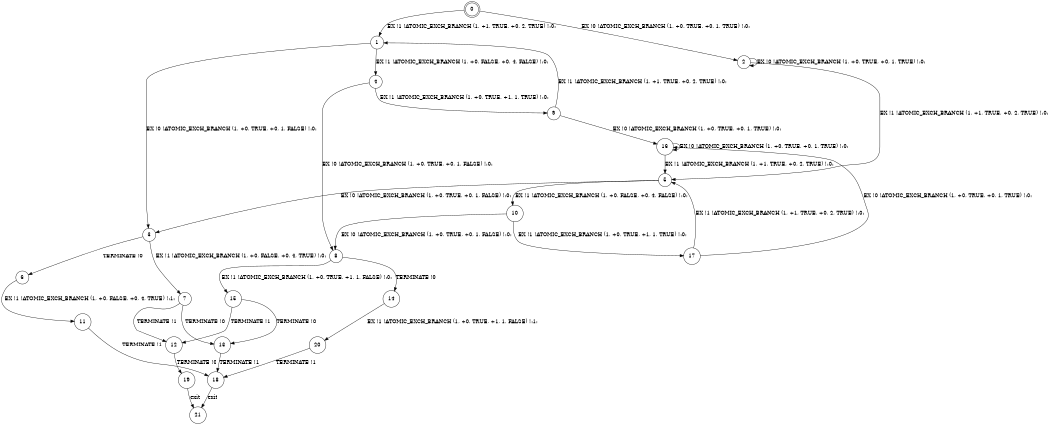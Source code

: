 digraph BCG {
size = "7, 10.5";
center = TRUE;
node [shape = circle];
0 [peripheries = 2];
0 -> 1 [label = "EX !1 !ATOMIC_EXCH_BRANCH (1, +1, TRUE, +0, 2, TRUE) !:0:"];
0 -> 2 [label = "EX !0 !ATOMIC_EXCH_BRANCH (1, +0, TRUE, +0, 1, TRUE) !:0:"];
1 -> 3 [label = "EX !0 !ATOMIC_EXCH_BRANCH (1, +0, TRUE, +0, 1, FALSE) !:0:"];
1 -> 4 [label = "EX !1 !ATOMIC_EXCH_BRANCH (1, +0, FALSE, +0, 4, FALSE) !:0:"];
2 -> 5 [label = "EX !1 !ATOMIC_EXCH_BRANCH (1, +1, TRUE, +0, 2, TRUE) !:0:"];
2 -> 2 [label = "EX !0 !ATOMIC_EXCH_BRANCH (1, +0, TRUE, +0, 1, TRUE) !:0:"];
3 -> 6 [label = "TERMINATE !0"];
3 -> 7 [label = "EX !1 !ATOMIC_EXCH_BRANCH (1, +0, FALSE, +0, 4, TRUE) !:0:"];
4 -> 8 [label = "EX !0 !ATOMIC_EXCH_BRANCH (1, +0, TRUE, +0, 1, FALSE) !:0:"];
4 -> 9 [label = "EX !1 !ATOMIC_EXCH_BRANCH (1, +0, TRUE, +1, 1, TRUE) !:0:"];
5 -> 10 [label = "EX !1 !ATOMIC_EXCH_BRANCH (1, +0, FALSE, +0, 4, FALSE) !:0:"];
5 -> 3 [label = "EX !0 !ATOMIC_EXCH_BRANCH (1, +0, TRUE, +0, 1, FALSE) !:0:"];
6 -> 11 [label = "EX !1 !ATOMIC_EXCH_BRANCH (1, +0, FALSE, +0, 4, TRUE) !:1:"];
7 -> 12 [label = "TERMINATE !1"];
7 -> 13 [label = "TERMINATE !0"];
8 -> 14 [label = "TERMINATE !0"];
8 -> 15 [label = "EX !1 !ATOMIC_EXCH_BRANCH (1, +0, TRUE, +1, 1, FALSE) !:0:"];
9 -> 16 [label = "EX !0 !ATOMIC_EXCH_BRANCH (1, +0, TRUE, +0, 1, TRUE) !:0:"];
9 -> 1 [label = "EX !1 !ATOMIC_EXCH_BRANCH (1, +1, TRUE, +0, 2, TRUE) !:0:"];
10 -> 17 [label = "EX !1 !ATOMIC_EXCH_BRANCH (1, +0, TRUE, +1, 1, TRUE) !:0:"];
10 -> 8 [label = "EX !0 !ATOMIC_EXCH_BRANCH (1, +0, TRUE, +0, 1, FALSE) !:0:"];
11 -> 18 [label = "TERMINATE !1"];
12 -> 19 [label = "TERMINATE !0"];
13 -> 18 [label = "TERMINATE !1"];
14 -> 20 [label = "EX !1 !ATOMIC_EXCH_BRANCH (1, +0, TRUE, +1, 1, FALSE) !:1:"];
15 -> 12 [label = "TERMINATE !1"];
15 -> 13 [label = "TERMINATE !0"];
16 -> 5 [label = "EX !1 !ATOMIC_EXCH_BRANCH (1, +1, TRUE, +0, 2, TRUE) !:0:"];
16 -> 16 [label = "EX !0 !ATOMIC_EXCH_BRANCH (1, +0, TRUE, +0, 1, TRUE) !:0:"];
17 -> 5 [label = "EX !1 !ATOMIC_EXCH_BRANCH (1, +1, TRUE, +0, 2, TRUE) !:0:"];
17 -> 16 [label = "EX !0 !ATOMIC_EXCH_BRANCH (1, +0, TRUE, +0, 1, TRUE) !:0:"];
18 -> 21 [label = "exit"];
19 -> 21 [label = "exit"];
20 -> 18 [label = "TERMINATE !1"];
}
